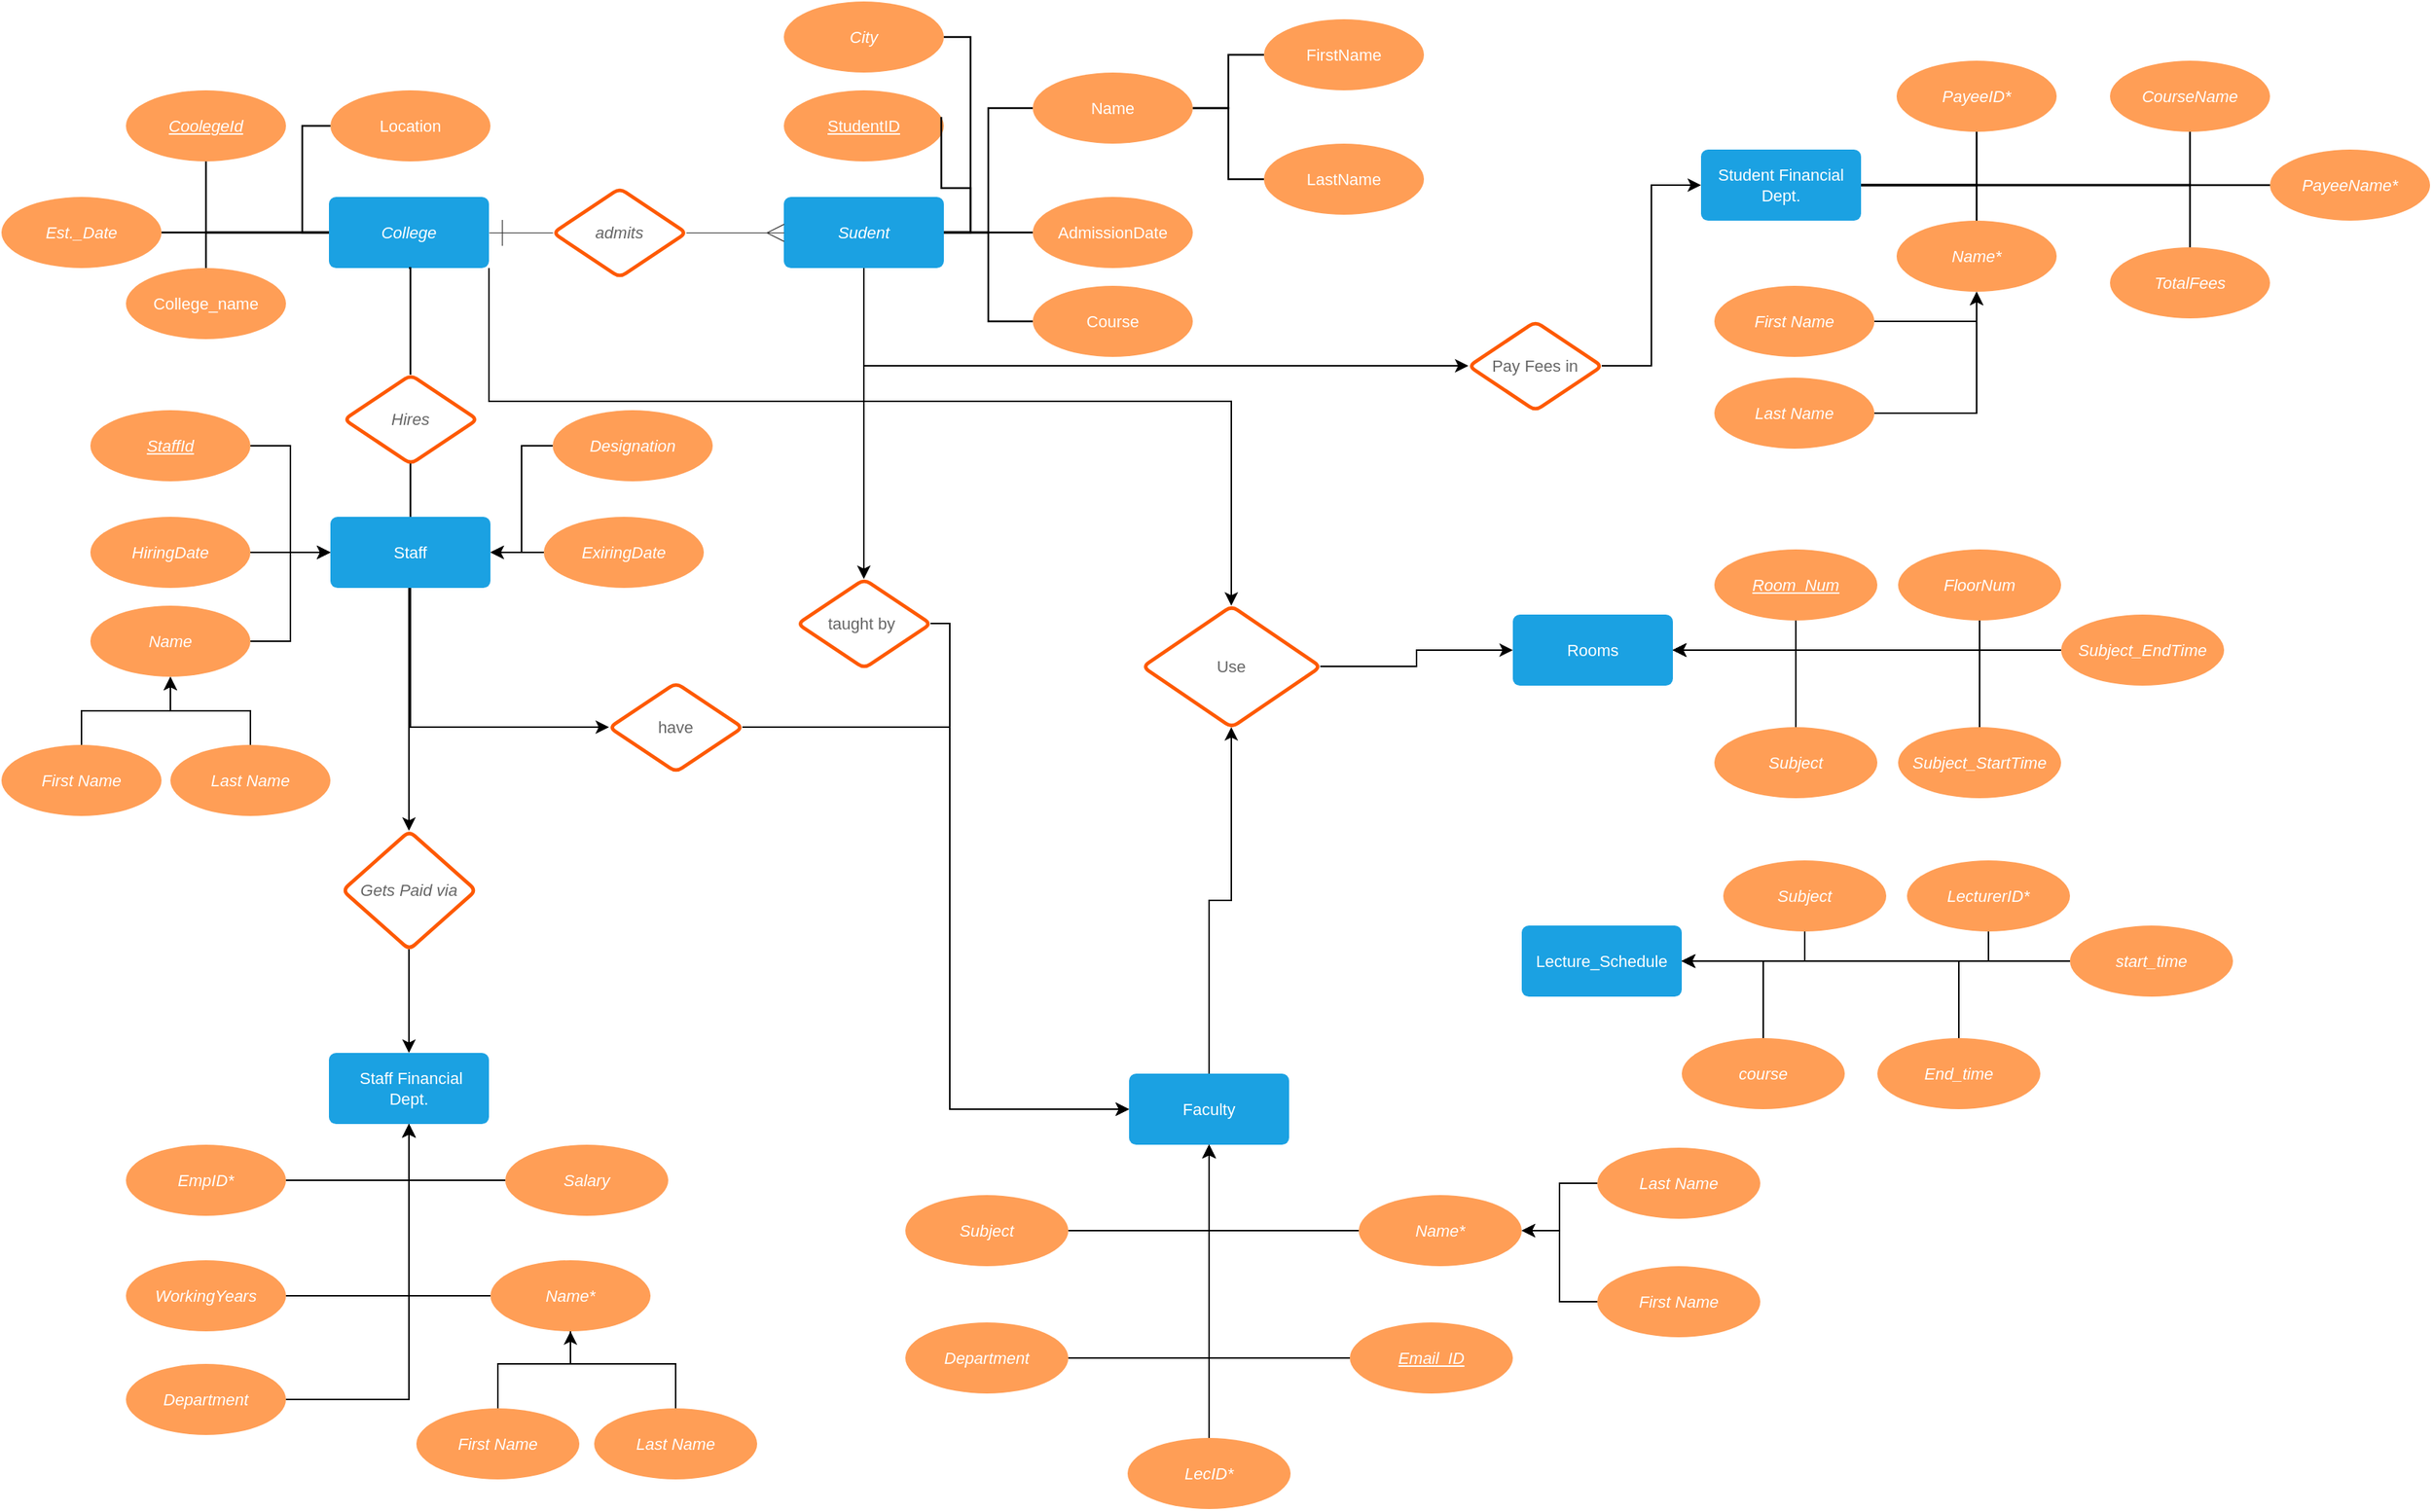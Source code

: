 <mxfile version="12.7.9" type="github">
  <diagram id="pjV_Bn-TTfKLL7ikVDOk" name="Page-1">
    <mxGraphModel dx="1487" dy="648" grid="1" gridSize="10" guides="1" tooltips="1" connect="1" arrows="1" fold="1" page="1" pageScale="1" pageWidth="850" pageHeight="1100" math="0" shadow="0">
      <root>
        <mxCell id="0" />
        <mxCell id="1" parent="0" />
        <mxCell id="XfKxhjMmmsuSdTdvYUGt-25" value="CoolegeId" style="html=1;whiteSpace=wrap;ellipse;fontSize=11;fontColor=#ffffff;fontStyle=6;spacing=5;strokeOpacity=0;fillOpacity=100;rounded=1;absoluteArcSize=1;arcSize=9.6;fillColor=#ff9e56;strokeWidth=1.2;" parent="1" vertex="1">
          <mxGeometry x="84" y="60" width="108" height="48" as="geometry" />
        </mxCell>
        <mxCell id="XfKxhjMmmsuSdTdvYUGt-26" value="Est._Date" style="html=1;whiteSpace=wrap;ellipse;fontSize=11;fontColor=#ffffff;fontStyle=2;spacing=5;strokeOpacity=0;fillOpacity=100;rounded=1;absoluteArcSize=1;arcSize=9.6;fillColor=#ff9e56;strokeWidth=1.2;" parent="1" vertex="1">
          <mxGeometry y="132" width="108" height="48" as="geometry" />
        </mxCell>
        <mxCell id="X7TEmBT8_0_ICSar0OiC-22" style="edgeStyle=orthogonalEdgeStyle;rounded=0;orthogonalLoop=1;jettySize=auto;html=1;exitX=1;exitY=1;exitDx=0;exitDy=0;" edge="1" parent="1" source="XfKxhjMmmsuSdTdvYUGt-27" target="C2otGo-5uAhBFfljH4TV-3">
          <mxGeometry relative="1" as="geometry">
            <Array as="points">
              <mxPoint x="329" y="270" />
              <mxPoint x="830" y="270" />
            </Array>
          </mxGeometry>
        </mxCell>
        <mxCell id="XfKxhjMmmsuSdTdvYUGt-27" value="College" style="html=1;whiteSpace=wrap;;fontSize=11;fontStyle=2;spacing=5;strokeOpacity=0;fillOpacity=100;rounded=1;absoluteArcSize=1;arcSize=9.6;fillColor=#1ba1e2;strokeWidth=1.2;strokeColor=#006EAF;fontColor=#ffffff;" parent="1" vertex="1">
          <mxGeometry x="221" y="132" width="108" height="48" as="geometry" />
        </mxCell>
        <mxCell id="XfKxhjMmmsuSdTdvYUGt-28" value="admits" style="html=1;whiteSpace=wrap;rhombus;fontSize=11;fontColor=#666666;fontStyle=2;spacing=5;strokeColor=#fe5900;strokeOpacity=100;rounded=1;absoluteArcSize=1;arcSize=9.6;strokeWidth=2.4;" parent="1" vertex="1">
          <mxGeometry x="372" y="126" width="90" height="60" as="geometry" />
        </mxCell>
        <mxCell id="XfKxhjMmmsuSdTdvYUGt-143" style="edgeStyle=orthogonalEdgeStyle;rounded=0;orthogonalLoop=1;jettySize=auto;html=1;entryX=0.5;entryY=0;entryDx=0;entryDy=0;" parent="1" source="XfKxhjMmmsuSdTdvYUGt-29" target="XfKxhjMmmsuSdTdvYUGt-140" edge="1">
          <mxGeometry relative="1" as="geometry" />
        </mxCell>
        <mxCell id="C2otGo-5uAhBFfljH4TV-2" style="edgeStyle=orthogonalEdgeStyle;rounded=0;orthogonalLoop=1;jettySize=auto;html=1;entryX=0;entryY=0.5;entryDx=0;entryDy=0;" parent="1" source="XfKxhjMmmsuSdTdvYUGt-29" target="XfKxhjMmmsuSdTdvYUGt-30" edge="1">
          <mxGeometry relative="1" as="geometry">
            <Array as="points">
              <mxPoint x="582" y="246" />
            </Array>
          </mxGeometry>
        </mxCell>
        <mxCell id="XfKxhjMmmsuSdTdvYUGt-29" value="Sudent" style="html=1;whiteSpace=wrap;;fontSize=11;fontColor=#ffffff;fontStyle=2;spacing=5;strokeOpacity=0;fillOpacity=100;rounded=1;absoluteArcSize=1;arcSize=9.6;fillColor=#1ba1e2;strokeWidth=1.2;strokeColor=#006EAF;" parent="1" vertex="1">
          <mxGeometry x="528" y="132" width="108" height="48" as="geometry" />
        </mxCell>
        <mxCell id="C2otGo-5uAhBFfljH4TV-1" style="edgeStyle=orthogonalEdgeStyle;rounded=0;orthogonalLoop=1;jettySize=auto;html=1;entryX=0;entryY=0.5;entryDx=0;entryDy=0;" parent="1" source="XfKxhjMmmsuSdTdvYUGt-30" target="XfKxhjMmmsuSdTdvYUGt-42" edge="1">
          <mxGeometry relative="1" as="geometry" />
        </mxCell>
        <mxCell id="XfKxhjMmmsuSdTdvYUGt-30" value="Pay Fees in" style="html=1;whiteSpace=wrap;rhombus;fontSize=11;fontColor=#666666;spacing=5;strokeColor=#fe5900;strokeOpacity=100;rounded=1;absoluteArcSize=1;arcSize=9.6;strokeWidth=2.4;" parent="1" vertex="1">
          <mxGeometry x="990" y="216" width="90" height="60" as="geometry" />
        </mxCell>
        <mxCell id="XfKxhjMmmsuSdTdvYUGt-31" value="" style="html=1;jettySize=18;fontSize=11;strokeColor=#333333;strokeOpacity=100;strokeWidth=0.6;rounded=1;arcSize=0;edgeStyle=orthogonalEdgeStyle;startArrow=ERone;startSize=16;;endArrow=none;;exitX=1;exitY=0.5;exitPerimeter=1;entryX=0.013;entryY=0.5;entryPerimeter=1;" parent="1" source="XfKxhjMmmsuSdTdvYUGt-27" target="XfKxhjMmmsuSdTdvYUGt-28" edge="1">
          <mxGeometry width="100" height="100" relative="1" as="geometry" />
        </mxCell>
        <mxCell id="XfKxhjMmmsuSdTdvYUGt-32" value="" style="html=1;jettySize=18;fontSize=11;strokeColor=#333333;strokeOpacity=100;strokeWidth=0.6;rounded=1;arcSize=0;edgeStyle=orthogonalEdgeStyle;startArrow=none;;endArrow=ERmany;endSize=10;;exitX=0.987;exitY=0.5;exitPerimeter=1;entryX=0;entryY=0.5;entryPerimeter=1;" parent="1" source="XfKxhjMmmsuSdTdvYUGt-28" target="XfKxhjMmmsuSdTdvYUGt-29" edge="1">
          <mxGeometry width="100" height="100" relative="1" as="geometry" />
        </mxCell>
        <mxCell id="XfKxhjMmmsuSdTdvYUGt-42" value="Student Financial Dept." style="html=1;whiteSpace=wrap;;fontSize=11;fontColor=#ffffff;spacing=5;strokeOpacity=0;fillOpacity=100;rounded=1;absoluteArcSize=1;arcSize=9.6;fillColor=#1ba1e2;strokeWidth=1.2;strokeColor=#006EAF;" parent="1" vertex="1">
          <mxGeometry x="1147" y="100" width="108" height="48" as="geometry" />
        </mxCell>
        <mxCell id="XfKxhjMmmsuSdTdvYUGt-43" value="PayeeID*" style="html=1;whiteSpace=wrap;ellipse;fontSize=11;fontColor=#ffffff;fontStyle=2;spacing=5;strokeOpacity=0;fillOpacity=100;rounded=1;absoluteArcSize=1;arcSize=9.6;fillColor=#ff9e56;strokeWidth=1.2;" parent="1" vertex="1">
          <mxGeometry x="1279" y="40" width="108" height="48" as="geometry" />
        </mxCell>
        <mxCell id="XfKxhjMmmsuSdTdvYUGt-45" value="City" style="html=1;whiteSpace=wrap;ellipse;fontSize=11;fontColor=#ffffff;fontStyle=2;spacing=5;strokeOpacity=0;fillOpacity=100;rounded=1;absoluteArcSize=1;arcSize=9.6;fillColor=#ff9e56;strokeWidth=1.2;" parent="1" vertex="1">
          <mxGeometry x="528" width="108" height="48" as="geometry" />
        </mxCell>
        <mxCell id="XfKxhjMmmsuSdTdvYUGt-46" value="PayeeName*" style="html=1;whiteSpace=wrap;ellipse;fontSize=11;fontColor=#ffffff;fontStyle=2;spacing=5;strokeOpacity=0;fillOpacity=100;rounded=1;absoluteArcSize=1;arcSize=9.6;fillColor=#ff9e56;strokeWidth=1.2;" parent="1" vertex="1">
          <mxGeometry x="1531" y="100" width="108" height="48" as="geometry" />
        </mxCell>
        <mxCell id="XfKxhjMmmsuSdTdvYUGt-47" value="Name*" style="html=1;whiteSpace=wrap;ellipse;fontSize=11;fontColor=#ffffff;fontStyle=2;spacing=5;strokeOpacity=0;fillOpacity=100;rounded=1;absoluteArcSize=1;arcSize=9.6;fillColor=#ff9e56;strokeWidth=1.2;" parent="1" vertex="1">
          <mxGeometry x="1279" y="148" width="108" height="48" as="geometry" />
        </mxCell>
        <mxCell id="XfKxhjMmmsuSdTdvYUGt-48" value="CourseName" style="html=1;whiteSpace=wrap;ellipse;fontSize=11;fontColor=#ffffff;fontStyle=2;spacing=5;strokeOpacity=0;fillOpacity=100;rounded=1;absoluteArcSize=1;arcSize=9.6;fillColor=#ff9e56;strokeWidth=1.2;" parent="1" vertex="1">
          <mxGeometry x="1423" y="40" width="108" height="48" as="geometry" />
        </mxCell>
        <mxCell id="XfKxhjMmmsuSdTdvYUGt-49" value="Name" style="html=1;whiteSpace=wrap;ellipse;fontSize=11;fontColor=#ffffff;spacing=5;strokeOpacity=0;fillOpacity=100;rounded=1;absoluteArcSize=1;arcSize=9.6;fillColor=#ff9e56;strokeWidth=1.2;" parent="1" vertex="1">
          <mxGeometry x="696" y="48" width="108" height="48" as="geometry" />
        </mxCell>
        <mxCell id="XfKxhjMmmsuSdTdvYUGt-50" value="LastName" style="html=1;whiteSpace=wrap;ellipse;fontSize=11;fontColor=#ffffff;spacing=5;strokeOpacity=0;fillOpacity=100;rounded=1;absoluteArcSize=1;arcSize=9.6;fillColor=#ff9e56;strokeWidth=1.2;" parent="1" vertex="1">
          <mxGeometry x="852" y="96" width="108" height="48" as="geometry" />
        </mxCell>
        <mxCell id="XfKxhjMmmsuSdTdvYUGt-51" value="FirstName" style="html=1;whiteSpace=wrap;ellipse;fontSize=11;fontColor=#ffffff;spacing=5;strokeOpacity=0;fillOpacity=100;rounded=1;absoluteArcSize=1;arcSize=9.6;fillColor=#ff9e56;strokeWidth=1.2;" parent="1" vertex="1">
          <mxGeometry x="852" y="12" width="108" height="48" as="geometry" />
        </mxCell>
        <mxCell id="XfKxhjMmmsuSdTdvYUGt-52" value="Course" style="html=1;whiteSpace=wrap;ellipse;fontSize=11;fontColor=#ffffff;spacing=5;strokeOpacity=0;fillOpacity=100;rounded=1;absoluteArcSize=1;arcSize=9.6;fillColor=#ff9e56;strokeWidth=1.2;" parent="1" vertex="1">
          <mxGeometry x="696" y="192" width="108" height="48" as="geometry" />
        </mxCell>
        <mxCell id="XfKxhjMmmsuSdTdvYUGt-53" value="AdmissionDate" style="html=1;whiteSpace=wrap;ellipse;fontSize=11;fontColor=#ffffff;spacing=5;strokeOpacity=0;fillOpacity=100;rounded=1;absoluteArcSize=1;arcSize=9.6;fillColor=#ff9e56;strokeWidth=1.2;" parent="1" vertex="1">
          <mxGeometry x="696" y="132" width="108" height="48" as="geometry" />
        </mxCell>
        <mxCell id="XfKxhjMmmsuSdTdvYUGt-54" value="StudentID" style="html=1;whiteSpace=wrap;ellipse;fontSize=11;fontColor=#ffffff;fontStyle=4;spacing=5;strokeOpacity=0;fillOpacity=100;rounded=1;absoluteArcSize=1;arcSize=9.6;fillColor=#ff9e56;strokeWidth=1.2;" parent="1" vertex="1">
          <mxGeometry x="528" y="60" width="108" height="48" as="geometry" />
        </mxCell>
        <mxCell id="XfKxhjMmmsuSdTdvYUGt-55" value="College_name" style="html=1;whiteSpace=wrap;ellipse;fontSize=11;fontColor=#ffffff;spacing=5;strokeOpacity=0;fillOpacity=100;rounded=1;absoluteArcSize=1;arcSize=9.6;fillColor=#ff9e56;strokeWidth=1.2;" parent="1" vertex="1">
          <mxGeometry x="84" y="180" width="108" height="48" as="geometry" />
        </mxCell>
        <mxCell id="XfKxhjMmmsuSdTdvYUGt-56" value="Location" style="html=1;whiteSpace=wrap;ellipse;fontSize=11;fontColor=#ffffff;spacing=5;strokeOpacity=0;fillOpacity=100;rounded=1;absoluteArcSize=1;arcSize=9.6;fillColor=#ff9e56;strokeWidth=1.2;" parent="1" vertex="1">
          <mxGeometry x="222" y="60" width="108" height="48" as="geometry" />
        </mxCell>
        <mxCell id="XfKxhjMmmsuSdTdvYUGt-57" value="" style="html=1;jettySize=18;fontSize=11;strokeWidth=1.2;rounded=1;arcSize=0;edgeStyle=orthogonalEdgeStyle;startArrow=none;;endArrow=none;;exitX=0;exitY=0.5;exitPerimeter=1;entryX=0;entryY=0.5;entryPerimeter=1;" parent="1" source="XfKxhjMmmsuSdTdvYUGt-56" target="XfKxhjMmmsuSdTdvYUGt-27" edge="1">
          <mxGeometry width="100" height="100" relative="1" as="geometry" />
        </mxCell>
        <mxCell id="XfKxhjMmmsuSdTdvYUGt-58" value="" style="html=1;jettySize=18;fontSize=11;strokeWidth=1.2;rounded=1;arcSize=0;edgeStyle=orthogonalEdgeStyle;startArrow=none;;endArrow=none;;exitX=0.5;exitY=1;exitPerimeter=1;entryX=0;entryY=0.5;entryPerimeter=1;" parent="1" source="XfKxhjMmmsuSdTdvYUGt-25" target="XfKxhjMmmsuSdTdvYUGt-27" edge="1">
          <mxGeometry width="100" height="100" relative="1" as="geometry" />
        </mxCell>
        <mxCell id="XfKxhjMmmsuSdTdvYUGt-59" value="" style="html=1;jettySize=18;fontSize=11;strokeWidth=1.2;rounded=1;arcSize=0;edgeStyle=orthogonalEdgeStyle;startArrow=none;;endArrow=none;;exitX=0;exitY=0.5;exitPerimeter=1;entryX=1;entryY=0.5;entryPerimeter=1;" parent="1" source="XfKxhjMmmsuSdTdvYUGt-51" target="XfKxhjMmmsuSdTdvYUGt-49" edge="1">
          <mxGeometry width="100" height="100" relative="1" as="geometry" />
        </mxCell>
        <mxCell id="XfKxhjMmmsuSdTdvYUGt-60" value="" style="html=1;jettySize=18;fontSize=11;strokeWidth=1.2;rounded=1;arcSize=0;edgeStyle=orthogonalEdgeStyle;startArrow=none;;endArrow=none;;exitX=0;exitY=0.5;exitPerimeter=1;entryX=1;entryY=0.5;entryPerimeter=1;" parent="1" source="XfKxhjMmmsuSdTdvYUGt-50" target="XfKxhjMmmsuSdTdvYUGt-49" edge="1">
          <mxGeometry width="100" height="100" relative="1" as="geometry" />
        </mxCell>
        <mxCell id="XfKxhjMmmsuSdTdvYUGt-61" value="" style="html=1;jettySize=18;fontSize=11;strokeWidth=1.2;rounded=1;arcSize=0;edgeStyle=orthogonalEdgeStyle;startArrow=none;;endArrow=none;;exitX=0.984;exitY=0.375;exitPerimeter=1;entryX=1;entryY=0.5;entryPerimeter=1;" parent="1" source="XfKxhjMmmsuSdTdvYUGt-54" target="XfKxhjMmmsuSdTdvYUGt-29" edge="1">
          <mxGeometry width="100" height="100" relative="1" as="geometry" />
        </mxCell>
        <mxCell id="XfKxhjMmmsuSdTdvYUGt-62" value="" style="html=1;jettySize=18;fontSize=11;strokeWidth=1.2;rounded=1;arcSize=0;edgeStyle=orthogonalEdgeStyle;startArrow=none;;endArrow=none;;exitX=0;exitY=0.5;exitPerimeter=1;entryX=1;entryY=0.5;entryPerimeter=1;" parent="1" source="XfKxhjMmmsuSdTdvYUGt-49" target="XfKxhjMmmsuSdTdvYUGt-29" edge="1">
          <mxGeometry width="100" height="100" relative="1" as="geometry" />
        </mxCell>
        <mxCell id="XfKxhjMmmsuSdTdvYUGt-63" value="" style="html=1;jettySize=18;fontSize=11;strokeWidth=1.2;rounded=1;arcSize=0;edgeStyle=orthogonalEdgeStyle;startArrow=none;;endArrow=none;;exitX=0;exitY=0.5;exitPerimeter=1;entryX=1;entryY=0.5;entryPerimeter=1;" parent="1" source="XfKxhjMmmsuSdTdvYUGt-53" target="XfKxhjMmmsuSdTdvYUGt-29" edge="1">
          <mxGeometry width="100" height="100" relative="1" as="geometry" />
        </mxCell>
        <mxCell id="XfKxhjMmmsuSdTdvYUGt-64" value="" style="html=1;jettySize=18;fontSize=11;strokeWidth=1.2;rounded=1;arcSize=0;edgeStyle=orthogonalEdgeStyle;startArrow=none;;endArrow=none;;exitX=0;exitY=0.5;exitPerimeter=1;entryX=1;entryY=0.5;entryPerimeter=1;" parent="1" source="XfKxhjMmmsuSdTdvYUGt-52" target="XfKxhjMmmsuSdTdvYUGt-29" edge="1">
          <mxGeometry width="100" height="100" relative="1" as="geometry" />
        </mxCell>
        <mxCell id="XfKxhjMmmsuSdTdvYUGt-66" value="" style="html=1;jettySize=18;fontSize=11;strokeWidth=1.2;rounded=1;arcSize=0;edgeStyle=orthogonalEdgeStyle;startArrow=none;;endArrow=none;;exitX=1;exitY=0.5;exitPerimeter=1;entryX=1;entryY=0.497;entryPerimeter=1;" parent="1" source="XfKxhjMmmsuSdTdvYUGt-45" target="XfKxhjMmmsuSdTdvYUGt-29" edge="1">
          <mxGeometry width="100" height="100" relative="1" as="geometry" />
        </mxCell>
        <mxCell id="XfKxhjMmmsuSdTdvYUGt-68" value="" style="html=1;jettySize=18;fontSize=11;strokeWidth=1.2;rounded=1;arcSize=0;edgeStyle=orthogonalEdgeStyle;startArrow=none;;endArrow=none;;exitX=0;exitY=0.5;exitPerimeter=1;entryX=1;entryY=0.5;entryPerimeter=1;" parent="1" source="XfKxhjMmmsuSdTdvYUGt-46" target="XfKxhjMmmsuSdTdvYUGt-42" edge="1">
          <mxGeometry width="100" height="100" relative="1" as="geometry" />
        </mxCell>
        <mxCell id="XfKxhjMmmsuSdTdvYUGt-69" value="" style="html=1;jettySize=18;fontSize=11;strokeWidth=1.2;rounded=1;arcSize=0;edgeStyle=orthogonalEdgeStyle;startArrow=none;;endArrow=none;;exitX=0.5;exitY=1;exitPerimeter=1;entryX=1;entryY=0.5;entryPerimeter=1;" parent="1" source="XfKxhjMmmsuSdTdvYUGt-48" target="XfKxhjMmmsuSdTdvYUGt-42" edge="1">
          <mxGeometry width="100" height="100" relative="1" as="geometry" />
        </mxCell>
        <mxCell id="XfKxhjMmmsuSdTdvYUGt-70" value="" style="html=1;jettySize=18;fontSize=11;strokeWidth=1.2;rounded=1;arcSize=0;edgeStyle=orthogonalEdgeStyle;startArrow=none;;endArrow=none;;exitX=0.5;exitY=0;entryX=1;entryY=0.5;entryPerimeter=1;exitDx=0;exitDy=0;" parent="1" source="XfKxhjMmmsuSdTdvYUGt-165" target="XfKxhjMmmsuSdTdvYUGt-42" edge="1">
          <mxGeometry width="100" height="100" relative="1" as="geometry">
            <mxPoint x="1477" y="148" as="sourcePoint" />
          </mxGeometry>
        </mxCell>
        <mxCell id="XfKxhjMmmsuSdTdvYUGt-71" value="" style="html=1;jettySize=18;fontSize=11;strokeWidth=1.2;rounded=1;arcSize=0;edgeStyle=orthogonalEdgeStyle;startArrow=none;;endArrow=none;;exitX=0.5;exitY=1;exitPerimeter=1;entryX=1;entryY=0.5;entryPerimeter=1;" parent="1" source="XfKxhjMmmsuSdTdvYUGt-43" target="XfKxhjMmmsuSdTdvYUGt-42" edge="1">
          <mxGeometry width="100" height="100" relative="1" as="geometry" />
        </mxCell>
        <mxCell id="XfKxhjMmmsuSdTdvYUGt-72" value="" style="html=1;jettySize=18;fontSize=11;strokeWidth=1.2;rounded=1;arcSize=0;edgeStyle=orthogonalEdgeStyle;startArrow=none;;endArrow=none;;exitX=0.5;exitY=0;exitPerimeter=1;entryX=1;entryY=0.5;entryPerimeter=1;" parent="1" source="XfKxhjMmmsuSdTdvYUGt-47" target="XfKxhjMmmsuSdTdvYUGt-42" edge="1">
          <mxGeometry width="100" height="100" relative="1" as="geometry" />
        </mxCell>
        <mxCell id="XfKxhjMmmsuSdTdvYUGt-73" value="" style="html=1;jettySize=18;fontSize=11;strokeWidth=1.2;rounded=1;arcSize=0;edgeStyle=orthogonalEdgeStyle;startArrow=none;;endArrow=none;;exitX=1;exitY=0.5;exitPerimeter=1;" parent="1" source="XfKxhjMmmsuSdTdvYUGt-26" edge="1">
          <mxGeometry width="100" height="100" relative="1" as="geometry">
            <mxPoint x="221" y="156" as="targetPoint" />
          </mxGeometry>
        </mxCell>
        <mxCell id="XfKxhjMmmsuSdTdvYUGt-74" value="" style="html=1;jettySize=18;fontSize=11;strokeWidth=1.2;rounded=1;arcSize=0;edgeStyle=orthogonalEdgeStyle;startArrow=none;;endArrow=none;;exitX=0.5;exitY=0;exitPerimeter=1;entryX=0;entryY=0.5;entryPerimeter=1;" parent="1" source="XfKxhjMmmsuSdTdvYUGt-55" target="XfKxhjMmmsuSdTdvYUGt-27" edge="1">
          <mxGeometry width="100" height="100" relative="1" as="geometry" />
        </mxCell>
        <mxCell id="XfKxhjMmmsuSdTdvYUGt-75" value="" style="html=1;jettySize=18;fontSize=11;strokeWidth=1.2;rounded=1;arcSize=0;edgeStyle=orthogonalEdgeStyle;startArrow=none;;endArrow=none;;exitX=0.5;exitY=1;exitPerimeter=1;entryX=0.5;entryY=0.007;entryPerimeter=1;" parent="1" source="XfKxhjMmmsuSdTdvYUGt-27" target="XfKxhjMmmsuSdTdvYUGt-76" edge="1">
          <mxGeometry width="100" height="100" relative="1" as="geometry">
            <Array as="points">
              <mxPoint x="276" y="180" />
            </Array>
          </mxGeometry>
        </mxCell>
        <mxCell id="XfKxhjMmmsuSdTdvYUGt-76" value="Hires" style="html=1;whiteSpace=wrap;rhombus;fontSize=11;fontColor=#666666;fontStyle=2;spacing=5;strokeColor=#fe5900;strokeOpacity=100;rounded=1;absoluteArcSize=1;arcSize=9.6;strokeWidth=2.4;" parent="1" vertex="1">
          <mxGeometry x="231" y="252" width="90" height="60" as="geometry" />
        </mxCell>
        <mxCell id="XfKxhjMmmsuSdTdvYUGt-77" value="" style="html=1;jettySize=18;fontSize=11;strokeWidth=1.2;rounded=1;arcSize=0;edgeStyle=orthogonalEdgeStyle;startArrow=none;;endArrow=none;;exitX=0.5;exitY=0.993;exitPerimeter=1;entryX=0.5;entryY=0;entryPerimeter=1;" parent="1" source="XfKxhjMmmsuSdTdvYUGt-76" target="XfKxhjMmmsuSdTdvYUGt-78" edge="1">
          <mxGeometry width="100" height="100" relative="1" as="geometry" />
        </mxCell>
        <mxCell id="XfKxhjMmmsuSdTdvYUGt-95" style="edgeStyle=orthogonalEdgeStyle;rounded=0;orthogonalLoop=1;jettySize=auto;html=1;entryX=0.5;entryY=0;entryDx=0;entryDy=0;" parent="1" source="XfKxhjMmmsuSdTdvYUGt-78" target="XfKxhjMmmsuSdTdvYUGt-94" edge="1">
          <mxGeometry relative="1" as="geometry">
            <Array as="points">
              <mxPoint x="275" y="420" />
              <mxPoint x="275" y="420" />
            </Array>
          </mxGeometry>
        </mxCell>
        <mxCell id="XfKxhjMmmsuSdTdvYUGt-144" style="edgeStyle=orthogonalEdgeStyle;rounded=0;orthogonalLoop=1;jettySize=auto;html=1;entryX=0;entryY=0.5;entryDx=0;entryDy=0;" parent="1" source="XfKxhjMmmsuSdTdvYUGt-78" target="XfKxhjMmmsuSdTdvYUGt-141" edge="1">
          <mxGeometry relative="1" as="geometry">
            <Array as="points">
              <mxPoint x="276" y="490" />
            </Array>
          </mxGeometry>
        </mxCell>
        <mxCell id="XfKxhjMmmsuSdTdvYUGt-78" value="Staff" style="html=1;whiteSpace=wrap;;fontSize=11;fontColor=#ffffff;spacing=5;strokeOpacity=0;fillOpacity=100;rounded=1;absoluteArcSize=1;arcSize=9.6;fillColor=#1ba1e2;strokeWidth=1.2;strokeColor=#006EAF;" parent="1" vertex="1">
          <mxGeometry x="222" y="348" width="108" height="48" as="geometry" />
        </mxCell>
        <mxCell id="XfKxhjMmmsuSdTdvYUGt-92" style="edgeStyle=orthogonalEdgeStyle;rounded=0;orthogonalLoop=1;jettySize=auto;html=1;" parent="1" source="XfKxhjMmmsuSdTdvYUGt-79" target="XfKxhjMmmsuSdTdvYUGt-78" edge="1">
          <mxGeometry relative="1" as="geometry" />
        </mxCell>
        <mxCell id="XfKxhjMmmsuSdTdvYUGt-79" value="HiringDate" style="html=1;whiteSpace=wrap;ellipse;fontSize=11;fontColor=#ffffff;fontStyle=2;spacing=5;strokeOpacity=0;fillOpacity=100;rounded=1;absoluteArcSize=1;arcSize=9.6;fillColor=#ff9e56;strokeWidth=1.2;" parent="1" vertex="1">
          <mxGeometry x="60" y="348" width="108" height="48" as="geometry" />
        </mxCell>
        <mxCell id="XfKxhjMmmsuSdTdvYUGt-124" style="edgeStyle=orthogonalEdgeStyle;rounded=0;orthogonalLoop=1;jettySize=auto;html=1;entryX=0.5;entryY=1;entryDx=0;entryDy=0;" parent="1" source="XfKxhjMmmsuSdTdvYUGt-81" target="XfKxhjMmmsuSdTdvYUGt-83" edge="1">
          <mxGeometry relative="1" as="geometry" />
        </mxCell>
        <mxCell id="XfKxhjMmmsuSdTdvYUGt-81" value="First Name" style="html=1;whiteSpace=wrap;ellipse;fontSize=11;fontColor=#ffffff;fontStyle=2;spacing=5;strokeOpacity=0;fillOpacity=100;rounded=1;absoluteArcSize=1;arcSize=9.6;fillColor=#ff9e56;strokeWidth=1.2;" parent="1" vertex="1">
          <mxGeometry y="502" width="108" height="48" as="geometry" />
        </mxCell>
        <mxCell id="XfKxhjMmmsuSdTdvYUGt-89" style="edgeStyle=orthogonalEdgeStyle;rounded=0;orthogonalLoop=1;jettySize=auto;html=1;exitX=1;exitY=0.5;exitDx=0;exitDy=0;entryX=0;entryY=0.5;entryDx=0;entryDy=0;" parent="1" source="XfKxhjMmmsuSdTdvYUGt-82" target="XfKxhjMmmsuSdTdvYUGt-78" edge="1">
          <mxGeometry relative="1" as="geometry" />
        </mxCell>
        <mxCell id="XfKxhjMmmsuSdTdvYUGt-82" value="StaffId" style="html=1;whiteSpace=wrap;ellipse;fontSize=11;fontColor=#ffffff;fontStyle=6;spacing=5;strokeOpacity=0;fillOpacity=100;rounded=1;absoluteArcSize=1;arcSize=9.6;fillColor=#ff9e56;strokeWidth=1.2;" parent="1" vertex="1">
          <mxGeometry x="60" y="276" width="108" height="48" as="geometry" />
        </mxCell>
        <mxCell id="XfKxhjMmmsuSdTdvYUGt-91" style="edgeStyle=orthogonalEdgeStyle;rounded=0;orthogonalLoop=1;jettySize=auto;html=1;entryX=0;entryY=0.5;entryDx=0;entryDy=0;" parent="1" source="XfKxhjMmmsuSdTdvYUGt-83" target="XfKxhjMmmsuSdTdvYUGt-78" edge="1">
          <mxGeometry relative="1" as="geometry" />
        </mxCell>
        <mxCell id="XfKxhjMmmsuSdTdvYUGt-83" value="Name" style="html=1;whiteSpace=wrap;ellipse;fontSize=11;fontColor=#ffffff;fontStyle=2;spacing=5;strokeOpacity=0;fillOpacity=100;rounded=1;absoluteArcSize=1;arcSize=9.6;fillColor=#ff9e56;strokeWidth=1.2;" parent="1" vertex="1">
          <mxGeometry x="60" y="408" width="108" height="48" as="geometry" />
        </mxCell>
        <mxCell id="XfKxhjMmmsuSdTdvYUGt-116" style="edgeStyle=orthogonalEdgeStyle;rounded=0;orthogonalLoop=1;jettySize=auto;html=1;entryX=0.5;entryY=0;entryDx=0;entryDy=0;" parent="1" source="XfKxhjMmmsuSdTdvYUGt-94" target="XfKxhjMmmsuSdTdvYUGt-96" edge="1">
          <mxGeometry relative="1" as="geometry" />
        </mxCell>
        <mxCell id="XfKxhjMmmsuSdTdvYUGt-94" value="Gets Paid via" style="html=1;whiteSpace=wrap;rhombus;fontSize=11;fontColor=#666666;fontStyle=2;spacing=5;strokeColor=#fe5900;strokeOpacity=100;rounded=1;absoluteArcSize=1;arcSize=9.6;strokeWidth=2.4;" parent="1" vertex="1">
          <mxGeometry x="230" y="560" width="90" height="80" as="geometry" />
        </mxCell>
        <mxCell id="XfKxhjMmmsuSdTdvYUGt-96" value="&amp;nbsp;Staff Financial Dept." style="html=1;whiteSpace=wrap;;fontSize=11;fontColor=#ffffff;spacing=5;strokeOpacity=0;fillOpacity=100;rounded=1;absoluteArcSize=1;arcSize=9.6;fillColor=#1ba1e2;strokeWidth=1.2;strokeColor=#006EAF;" parent="1" vertex="1">
          <mxGeometry x="221" y="710" width="108" height="48" as="geometry" />
        </mxCell>
        <mxCell id="XfKxhjMmmsuSdTdvYUGt-138" style="edgeStyle=orthogonalEdgeStyle;rounded=0;orthogonalLoop=1;jettySize=auto;html=1;entryX=0.5;entryY=1;entryDx=0;entryDy=0;" parent="1" source="XfKxhjMmmsuSdTdvYUGt-97" target="XfKxhjMmmsuSdTdvYUGt-96" edge="1">
          <mxGeometry relative="1" as="geometry" />
        </mxCell>
        <mxCell id="XfKxhjMmmsuSdTdvYUGt-97" value="EmpID*" style="html=1;whiteSpace=wrap;ellipse;fontSize=11;fontColor=#ffffff;fontStyle=2;spacing=5;strokeOpacity=0;fillOpacity=100;rounded=1;absoluteArcSize=1;arcSize=9.6;fillColor=#ff9e56;strokeWidth=1.2;" parent="1" vertex="1">
          <mxGeometry x="84" y="772" width="108" height="48" as="geometry" />
        </mxCell>
        <mxCell id="XfKxhjMmmsuSdTdvYUGt-129" style="edgeStyle=orthogonalEdgeStyle;rounded=0;orthogonalLoop=1;jettySize=auto;html=1;entryX=0.5;entryY=1;entryDx=0;entryDy=0;" parent="1" source="XfKxhjMmmsuSdTdvYUGt-99" target="XfKxhjMmmsuSdTdvYUGt-96" edge="1">
          <mxGeometry relative="1" as="geometry" />
        </mxCell>
        <mxCell id="XfKxhjMmmsuSdTdvYUGt-99" value="WorkingYears" style="html=1;whiteSpace=wrap;ellipse;fontSize=11;fontColor=#ffffff;fontStyle=2;spacing=5;strokeOpacity=0;fillOpacity=100;rounded=1;absoluteArcSize=1;arcSize=9.6;fillColor=#ff9e56;strokeWidth=1.2;" parent="1" vertex="1">
          <mxGeometry x="84" y="850" width="108" height="48" as="geometry" />
        </mxCell>
        <mxCell id="XfKxhjMmmsuSdTdvYUGt-132" style="edgeStyle=orthogonalEdgeStyle;rounded=0;orthogonalLoop=1;jettySize=auto;html=1;entryX=1;entryY=0.5;entryDx=0;entryDy=0;" parent="1" source="XfKxhjMmmsuSdTdvYUGt-100" target="XfKxhjMmmsuSdTdvYUGt-108" edge="1">
          <mxGeometry relative="1" as="geometry">
            <Array as="points">
              <mxPoint x="455" y="920" />
              <mxPoint x="384" y="920" />
              <mxPoint x="384" y="874" />
            </Array>
          </mxGeometry>
        </mxCell>
        <mxCell id="XfKxhjMmmsuSdTdvYUGt-100" value="Last Name" style="html=1;whiteSpace=wrap;ellipse;fontSize=11;fontColor=#ffffff;fontStyle=2;spacing=5;strokeOpacity=0;fillOpacity=100;rounded=1;absoluteArcSize=1;arcSize=9.6;fillColor=#ff9e56;strokeWidth=1.2;" parent="1" vertex="1">
          <mxGeometry x="400" y="950" width="110" height="48" as="geometry" />
        </mxCell>
        <mxCell id="XfKxhjMmmsuSdTdvYUGt-130" style="edgeStyle=orthogonalEdgeStyle;rounded=0;orthogonalLoop=1;jettySize=auto;html=1;entryX=0.5;entryY=1;entryDx=0;entryDy=0;" parent="1" source="XfKxhjMmmsuSdTdvYUGt-101" target="XfKxhjMmmsuSdTdvYUGt-96" edge="1">
          <mxGeometry relative="1" as="geometry" />
        </mxCell>
        <mxCell id="XfKxhjMmmsuSdTdvYUGt-101" value="Department" style="html=1;whiteSpace=wrap;ellipse;fontSize=11;fontColor=#ffffff;fontStyle=2;spacing=5;strokeOpacity=0;fillOpacity=100;rounded=1;absoluteArcSize=1;arcSize=9.6;fillColor=#ff9e56;strokeWidth=1.2;" parent="1" vertex="1">
          <mxGeometry x="84" y="920" width="108" height="48" as="geometry" />
        </mxCell>
        <mxCell id="XfKxhjMmmsuSdTdvYUGt-135" style="edgeStyle=orthogonalEdgeStyle;rounded=0;orthogonalLoop=1;jettySize=auto;html=1;exitX=0;exitY=0.5;exitDx=0;exitDy=0;entryX=0.5;entryY=1;entryDx=0;entryDy=0;" parent="1" source="XfKxhjMmmsuSdTdvYUGt-108" target="XfKxhjMmmsuSdTdvYUGt-96" edge="1">
          <mxGeometry relative="1" as="geometry" />
        </mxCell>
        <mxCell id="XfKxhjMmmsuSdTdvYUGt-108" value="Name*" style="html=1;whiteSpace=wrap;ellipse;fontSize=11;fontColor=#ffffff;fontStyle=2;spacing=5;strokeOpacity=0;fillOpacity=100;rounded=1;absoluteArcSize=1;arcSize=9.6;fillColor=#ff9e56;strokeWidth=1.2;" parent="1" vertex="1">
          <mxGeometry x="330" y="850" width="108" height="48" as="geometry" />
        </mxCell>
        <mxCell id="XfKxhjMmmsuSdTdvYUGt-111" style="edgeStyle=orthogonalEdgeStyle;rounded=0;orthogonalLoop=1;jettySize=auto;html=1;entryX=0.5;entryY=1;entryDx=0;entryDy=0;" parent="1" source="XfKxhjMmmsuSdTdvYUGt-109" target="XfKxhjMmmsuSdTdvYUGt-47" edge="1">
          <mxGeometry relative="1" as="geometry" />
        </mxCell>
        <mxCell id="XfKxhjMmmsuSdTdvYUGt-109" value="First Name" style="html=1;whiteSpace=wrap;ellipse;fontSize=11;fontColor=#ffffff;fontStyle=2;spacing=5;strokeOpacity=0;fillOpacity=100;rounded=1;absoluteArcSize=1;arcSize=9.6;fillColor=#ff9e56;strokeWidth=1.2;" parent="1" vertex="1">
          <mxGeometry x="1156" y="192" width="108" height="48" as="geometry" />
        </mxCell>
        <mxCell id="XfKxhjMmmsuSdTdvYUGt-112" style="edgeStyle=orthogonalEdgeStyle;rounded=0;orthogonalLoop=1;jettySize=auto;html=1;entryX=0.5;entryY=1;entryDx=0;entryDy=0;" parent="1" source="XfKxhjMmmsuSdTdvYUGt-110" target="XfKxhjMmmsuSdTdvYUGt-47" edge="1">
          <mxGeometry relative="1" as="geometry" />
        </mxCell>
        <mxCell id="XfKxhjMmmsuSdTdvYUGt-110" value="Last Name" style="html=1;whiteSpace=wrap;ellipse;fontSize=11;fontColor=#ffffff;fontStyle=2;spacing=5;strokeOpacity=0;fillOpacity=100;rounded=1;absoluteArcSize=1;arcSize=9.6;fillColor=#ff9e56;strokeWidth=1.2;" parent="1" vertex="1">
          <mxGeometry x="1156" y="254" width="108" height="48" as="geometry" />
        </mxCell>
        <mxCell id="XfKxhjMmmsuSdTdvYUGt-122" style="edgeStyle=orthogonalEdgeStyle;rounded=0;orthogonalLoop=1;jettySize=auto;html=1;entryX=1;entryY=0.5;entryDx=0;entryDy=0;" parent="1" source="XfKxhjMmmsuSdTdvYUGt-121" target="XfKxhjMmmsuSdTdvYUGt-78" edge="1">
          <mxGeometry relative="1" as="geometry" />
        </mxCell>
        <mxCell id="XfKxhjMmmsuSdTdvYUGt-121" value="Designation" style="html=1;whiteSpace=wrap;ellipse;fontSize=11;fontColor=#ffffff;fontStyle=2;spacing=5;strokeOpacity=0;fillOpacity=100;rounded=1;absoluteArcSize=1;arcSize=9.6;fillColor=#ff9e56;strokeWidth=1.2;" parent="1" vertex="1">
          <mxGeometry x="372" y="276" width="108" height="48" as="geometry" />
        </mxCell>
        <mxCell id="XfKxhjMmmsuSdTdvYUGt-125" style="edgeStyle=orthogonalEdgeStyle;rounded=0;orthogonalLoop=1;jettySize=auto;html=1;" parent="1" source="XfKxhjMmmsuSdTdvYUGt-123" target="XfKxhjMmmsuSdTdvYUGt-83" edge="1">
          <mxGeometry relative="1" as="geometry" />
        </mxCell>
        <mxCell id="XfKxhjMmmsuSdTdvYUGt-123" value="Last Name" style="html=1;whiteSpace=wrap;ellipse;fontSize=11;fontColor=#ffffff;fontStyle=2;spacing=5;strokeOpacity=0;fillOpacity=100;rounded=1;absoluteArcSize=1;arcSize=9.6;fillColor=#ff9e56;strokeWidth=1.2;" parent="1" vertex="1">
          <mxGeometry x="114" y="502" width="108" height="48" as="geometry" />
        </mxCell>
        <mxCell id="XfKxhjMmmsuSdTdvYUGt-128" style="edgeStyle=orthogonalEdgeStyle;rounded=0;orthogonalLoop=1;jettySize=auto;html=1;" parent="1" source="XfKxhjMmmsuSdTdvYUGt-127" target="XfKxhjMmmsuSdTdvYUGt-78" edge="1">
          <mxGeometry relative="1" as="geometry" />
        </mxCell>
        <mxCell id="XfKxhjMmmsuSdTdvYUGt-127" value="ExiringDate" style="html=1;whiteSpace=wrap;ellipse;fontSize=11;fontColor=#ffffff;fontStyle=2;spacing=5;strokeOpacity=0;fillOpacity=100;rounded=1;absoluteArcSize=1;arcSize=9.6;fillColor=#ff9e56;strokeWidth=1.2;" parent="1" vertex="1">
          <mxGeometry x="366" y="348" width="108" height="48" as="geometry" />
        </mxCell>
        <mxCell id="XfKxhjMmmsuSdTdvYUGt-134" style="edgeStyle=orthogonalEdgeStyle;rounded=0;orthogonalLoop=1;jettySize=auto;html=1;entryX=0.5;entryY=1;entryDx=0;entryDy=0;" parent="1" source="XfKxhjMmmsuSdTdvYUGt-133" target="XfKxhjMmmsuSdTdvYUGt-108" edge="1">
          <mxGeometry relative="1" as="geometry">
            <Array as="points">
              <mxPoint x="335" y="920" />
              <mxPoint x="384" y="920" />
            </Array>
          </mxGeometry>
        </mxCell>
        <mxCell id="XfKxhjMmmsuSdTdvYUGt-133" value="First Name" style="html=1;whiteSpace=wrap;ellipse;fontSize=11;fontColor=#ffffff;fontStyle=2;spacing=5;strokeOpacity=0;fillOpacity=100;rounded=1;absoluteArcSize=1;arcSize=9.6;fillColor=#ff9e56;strokeWidth=1.2;" parent="1" vertex="1">
          <mxGeometry x="280" y="950" width="110" height="48" as="geometry" />
        </mxCell>
        <mxCell id="XfKxhjMmmsuSdTdvYUGt-137" style="edgeStyle=orthogonalEdgeStyle;rounded=0;orthogonalLoop=1;jettySize=auto;html=1;entryX=0.5;entryY=1;entryDx=0;entryDy=0;" parent="1" source="XfKxhjMmmsuSdTdvYUGt-136" target="XfKxhjMmmsuSdTdvYUGt-96" edge="1">
          <mxGeometry relative="1" as="geometry" />
        </mxCell>
        <mxCell id="XfKxhjMmmsuSdTdvYUGt-136" value="Salary" style="html=1;whiteSpace=wrap;ellipse;fontSize=11;fontColor=#ffffff;fontStyle=2;spacing=5;strokeOpacity=0;fillOpacity=100;rounded=1;absoluteArcSize=1;arcSize=9.6;fillColor=#ff9e56;strokeWidth=1.2;" parent="1" vertex="1">
          <mxGeometry x="340" y="772" width="110" height="48" as="geometry" />
        </mxCell>
        <mxCell id="XfKxhjMmmsuSdTdvYUGt-148" style="edgeStyle=orthogonalEdgeStyle;rounded=0;orthogonalLoop=1;jettySize=auto;html=1;" parent="1" source="XfKxhjMmmsuSdTdvYUGt-140" target="XfKxhjMmmsuSdTdvYUGt-145" edge="1">
          <mxGeometry relative="1" as="geometry">
            <Array as="points">
              <mxPoint x="640" y="420" />
              <mxPoint x="640" y="748" />
            </Array>
          </mxGeometry>
        </mxCell>
        <mxCell id="XfKxhjMmmsuSdTdvYUGt-140" value="taught by&amp;nbsp;" style="html=1;whiteSpace=wrap;rhombus;fontSize=11;fontColor=#666666;spacing=5;strokeColor=#fe5900;strokeOpacity=100;rounded=1;absoluteArcSize=1;arcSize=9.6;strokeWidth=2.4;" parent="1" vertex="1">
          <mxGeometry x="537" y="390" width="90" height="60" as="geometry" />
        </mxCell>
        <mxCell id="XfKxhjMmmsuSdTdvYUGt-149" style="edgeStyle=orthogonalEdgeStyle;rounded=0;orthogonalLoop=1;jettySize=auto;html=1;entryX=0;entryY=0.5;entryDx=0;entryDy=0;" parent="1" source="XfKxhjMmmsuSdTdvYUGt-141" target="XfKxhjMmmsuSdTdvYUGt-145" edge="1">
          <mxGeometry relative="1" as="geometry">
            <Array as="points">
              <mxPoint x="640" y="490" />
              <mxPoint x="640" y="748" />
            </Array>
          </mxGeometry>
        </mxCell>
        <mxCell id="XfKxhjMmmsuSdTdvYUGt-141" value="have" style="html=1;whiteSpace=wrap;rhombus;fontSize=11;fontColor=#666666;spacing=5;strokeColor=#fe5900;strokeOpacity=100;rounded=1;absoluteArcSize=1;arcSize=9.6;strokeWidth=2.4;" parent="1" vertex="1">
          <mxGeometry x="410" y="460" width="90" height="60" as="geometry" />
        </mxCell>
        <mxCell id="C2otGo-5uAhBFfljH4TV-29" style="edgeStyle=orthogonalEdgeStyle;rounded=0;orthogonalLoop=1;jettySize=auto;html=1;entryX=0.5;entryY=1;entryDx=0;entryDy=0;" parent="1" source="XfKxhjMmmsuSdTdvYUGt-145" target="C2otGo-5uAhBFfljH4TV-3" edge="1">
          <mxGeometry relative="1" as="geometry" />
        </mxCell>
        <mxCell id="XfKxhjMmmsuSdTdvYUGt-145" value="Faculty" style="html=1;whiteSpace=wrap;;fontSize=11;fontColor=#ffffff;spacing=5;strokeOpacity=0;fillOpacity=100;rounded=1;absoluteArcSize=1;arcSize=9.6;fillColor=#1ba1e2;strokeWidth=1.2;strokeColor=#006EAF;" parent="1" vertex="1">
          <mxGeometry x="761" y="724" width="108" height="48" as="geometry" />
        </mxCell>
        <mxCell id="XfKxhjMmmsuSdTdvYUGt-159" style="edgeStyle=orthogonalEdgeStyle;rounded=0;orthogonalLoop=1;jettySize=auto;html=1;entryX=0.5;entryY=1;entryDx=0;entryDy=0;" parent="1" source="XfKxhjMmmsuSdTdvYUGt-150" target="XfKxhjMmmsuSdTdvYUGt-145" edge="1">
          <mxGeometry relative="1" as="geometry" />
        </mxCell>
        <mxCell id="XfKxhjMmmsuSdTdvYUGt-150" value="Subject" style="html=1;whiteSpace=wrap;ellipse;fontSize=11;fontColor=#ffffff;fontStyle=2;spacing=5;strokeOpacity=0;fillOpacity=100;rounded=1;absoluteArcSize=1;arcSize=9.6;fillColor=#ff9e56;strokeWidth=1.2;" parent="1" vertex="1">
          <mxGeometry x="610" y="806" width="110" height="48" as="geometry" />
        </mxCell>
        <mxCell id="XfKxhjMmmsuSdTdvYUGt-160" style="edgeStyle=orthogonalEdgeStyle;rounded=0;orthogonalLoop=1;jettySize=auto;html=1;entryX=0.5;entryY=1;entryDx=0;entryDy=0;" parent="1" source="XfKxhjMmmsuSdTdvYUGt-151" target="XfKxhjMmmsuSdTdvYUGt-145" edge="1">
          <mxGeometry relative="1" as="geometry" />
        </mxCell>
        <mxCell id="XfKxhjMmmsuSdTdvYUGt-151" value="Name*" style="html=1;whiteSpace=wrap;ellipse;fontSize=11;fontColor=#ffffff;fontStyle=2;spacing=5;strokeOpacity=0;fillOpacity=100;rounded=1;absoluteArcSize=1;arcSize=9.6;fillColor=#ff9e56;strokeWidth=1.2;" parent="1" vertex="1">
          <mxGeometry x="916" y="806" width="110" height="48" as="geometry" />
        </mxCell>
        <mxCell id="XfKxhjMmmsuSdTdvYUGt-163" style="edgeStyle=orthogonalEdgeStyle;rounded=0;orthogonalLoop=1;jettySize=auto;html=1;entryX=1;entryY=0.5;entryDx=0;entryDy=0;" parent="1" source="XfKxhjMmmsuSdTdvYUGt-152" target="XfKxhjMmmsuSdTdvYUGt-151" edge="1">
          <mxGeometry relative="1" as="geometry" />
        </mxCell>
        <mxCell id="XfKxhjMmmsuSdTdvYUGt-152" value="Last Name" style="html=1;whiteSpace=wrap;ellipse;fontSize=11;fontColor=#ffffff;fontStyle=2;spacing=5;strokeOpacity=0;fillOpacity=100;rounded=1;absoluteArcSize=1;arcSize=9.6;fillColor=#ff9e56;strokeWidth=1.2;" parent="1" vertex="1">
          <mxGeometry x="1077" y="774" width="110" height="48" as="geometry" />
        </mxCell>
        <mxCell id="XfKxhjMmmsuSdTdvYUGt-158" style="edgeStyle=orthogonalEdgeStyle;rounded=0;orthogonalLoop=1;jettySize=auto;html=1;entryX=0.5;entryY=1;entryDx=0;entryDy=0;" parent="1" source="XfKxhjMmmsuSdTdvYUGt-153" target="XfKxhjMmmsuSdTdvYUGt-145" edge="1">
          <mxGeometry relative="1" as="geometry" />
        </mxCell>
        <mxCell id="XfKxhjMmmsuSdTdvYUGt-153" value="Department" style="html=1;whiteSpace=wrap;ellipse;fontSize=11;fontColor=#ffffff;fontStyle=2;spacing=5;strokeOpacity=0;fillOpacity=100;rounded=1;absoluteArcSize=1;arcSize=9.6;fillColor=#ff9e56;strokeWidth=1.2;" parent="1" vertex="1">
          <mxGeometry x="610" y="892" width="110" height="48" as="geometry" />
        </mxCell>
        <mxCell id="XfKxhjMmmsuSdTdvYUGt-164" style="edgeStyle=orthogonalEdgeStyle;rounded=0;orthogonalLoop=1;jettySize=auto;html=1;entryX=1;entryY=0.5;entryDx=0;entryDy=0;" parent="1" source="XfKxhjMmmsuSdTdvYUGt-154" target="XfKxhjMmmsuSdTdvYUGt-151" edge="1">
          <mxGeometry relative="1" as="geometry" />
        </mxCell>
        <mxCell id="XfKxhjMmmsuSdTdvYUGt-154" value="First Name" style="html=1;whiteSpace=wrap;ellipse;fontSize=11;fontColor=#ffffff;fontStyle=2;spacing=5;strokeOpacity=0;fillOpacity=100;rounded=1;absoluteArcSize=1;arcSize=9.6;fillColor=#ff9e56;strokeWidth=1.2;" parent="1" vertex="1">
          <mxGeometry x="1077" y="854" width="110" height="48" as="geometry" />
        </mxCell>
        <mxCell id="XfKxhjMmmsuSdTdvYUGt-162" style="edgeStyle=orthogonalEdgeStyle;rounded=0;orthogonalLoop=1;jettySize=auto;html=1;entryX=0.5;entryY=1;entryDx=0;entryDy=0;" parent="1" source="XfKxhjMmmsuSdTdvYUGt-155" target="XfKxhjMmmsuSdTdvYUGt-145" edge="1">
          <mxGeometry relative="1" as="geometry">
            <Array as="points">
              <mxPoint x="815" y="870" />
              <mxPoint x="815" y="870" />
            </Array>
          </mxGeometry>
        </mxCell>
        <mxCell id="XfKxhjMmmsuSdTdvYUGt-155" value="LecID*" style="html=1;whiteSpace=wrap;ellipse;fontSize=11;fontColor=#ffffff;fontStyle=2;spacing=5;strokeOpacity=0;fillOpacity=100;rounded=1;absoluteArcSize=1;arcSize=9.6;fillColor=#ff9e56;strokeWidth=1.2;" parent="1" vertex="1">
          <mxGeometry x="760" y="970" width="110" height="48" as="geometry" />
        </mxCell>
        <mxCell id="XfKxhjMmmsuSdTdvYUGt-161" style="edgeStyle=orthogonalEdgeStyle;rounded=0;orthogonalLoop=1;jettySize=auto;html=1;entryX=0.5;entryY=1;entryDx=0;entryDy=0;" parent="1" source="XfKxhjMmmsuSdTdvYUGt-156" target="XfKxhjMmmsuSdTdvYUGt-145" edge="1">
          <mxGeometry relative="1" as="geometry">
            <Array as="points">
              <mxPoint x="815" y="916" />
            </Array>
            <mxPoint x="800" y="790" as="targetPoint" />
          </mxGeometry>
        </mxCell>
        <mxCell id="XfKxhjMmmsuSdTdvYUGt-156" value="&lt;u&gt;Email_ID&lt;/u&gt;" style="html=1;whiteSpace=wrap;ellipse;fontSize=11;fontColor=#ffffff;fontStyle=2;spacing=5;strokeOpacity=0;fillOpacity=100;rounded=1;absoluteArcSize=1;arcSize=9.6;fillColor=#ff9e56;strokeWidth=1.2;" parent="1" vertex="1">
          <mxGeometry x="910" y="892" width="110" height="48" as="geometry" />
        </mxCell>
        <mxCell id="XfKxhjMmmsuSdTdvYUGt-165" value="TotalFees" style="html=1;whiteSpace=wrap;ellipse;fontSize=11;fontColor=#ffffff;fontStyle=2;spacing=5;strokeOpacity=0;fillOpacity=100;rounded=1;absoluteArcSize=1;arcSize=9.6;fillColor=#ff9e56;strokeWidth=1.2;" parent="1" vertex="1">
          <mxGeometry x="1423" y="166" width="108" height="48" as="geometry" />
        </mxCell>
        <mxCell id="X7TEmBT8_0_ICSar0OiC-23" style="edgeStyle=orthogonalEdgeStyle;rounded=0;orthogonalLoop=1;jettySize=auto;html=1;exitX=1;exitY=0.5;exitDx=0;exitDy=0;" edge="1" parent="1" source="C2otGo-5uAhBFfljH4TV-3" target="C2otGo-5uAhBFfljH4TV-5">
          <mxGeometry relative="1" as="geometry" />
        </mxCell>
        <mxCell id="C2otGo-5uAhBFfljH4TV-3" value="Use" style="html=1;whiteSpace=wrap;rhombus;fontSize=11;fontColor=#666666;spacing=5;strokeColor=#fe5900;strokeOpacity=100;rounded=1;absoluteArcSize=1;arcSize=9.6;strokeWidth=2.4;" parent="1" vertex="1">
          <mxGeometry x="770" y="408" width="120" height="82" as="geometry" />
        </mxCell>
        <mxCell id="C2otGo-5uAhBFfljH4TV-5" value="Rooms" style="html=1;whiteSpace=wrap;;fontSize=11;fontColor=#ffffff;spacing=5;strokeOpacity=0;fillOpacity=100;rounded=1;absoluteArcSize=1;arcSize=9.6;fillColor=#1ba1e2;strokeWidth=1.2;strokeColor=#006EAF;" parent="1" vertex="1">
          <mxGeometry x="1020" y="414" width="108" height="48" as="geometry" />
        </mxCell>
        <mxCell id="C2otGo-5uAhBFfljH4TV-24" style="edgeStyle=orthogonalEdgeStyle;rounded=0;orthogonalLoop=1;jettySize=auto;html=1;entryX=1;entryY=0.5;entryDx=0;entryDy=0;exitX=0.5;exitY=0;exitDx=0;exitDy=0;" parent="1" source="C2otGo-5uAhBFfljH4TV-7" target="C2otGo-5uAhBFfljH4TV-5" edge="1">
          <mxGeometry relative="1" as="geometry" />
        </mxCell>
        <mxCell id="C2otGo-5uAhBFfljH4TV-7" value="Subject" style="html=1;whiteSpace=wrap;ellipse;fontSize=11;fontColor=#ffffff;fontStyle=2;spacing=5;strokeOpacity=0;fillOpacity=100;rounded=1;absoluteArcSize=1;arcSize=9.6;fillColor=#ff9e56;strokeWidth=1.2;" parent="1" vertex="1">
          <mxGeometry x="1156" y="490" width="110" height="48" as="geometry" />
        </mxCell>
        <mxCell id="C2otGo-5uAhBFfljH4TV-31" style="edgeStyle=orthogonalEdgeStyle;rounded=0;orthogonalLoop=1;jettySize=auto;html=1;entryX=1;entryY=0.5;entryDx=0;entryDy=0;" parent="1" source="C2otGo-5uAhBFfljH4TV-9" target="C2otGo-5uAhBFfljH4TV-5" edge="1">
          <mxGeometry relative="1" as="geometry">
            <Array as="points">
              <mxPoint x="1211" y="438" />
            </Array>
          </mxGeometry>
        </mxCell>
        <mxCell id="C2otGo-5uAhBFfljH4TV-9" value="&lt;u&gt;Room_Num&lt;/u&gt;" style="html=1;whiteSpace=wrap;ellipse;fontSize=11;fontColor=#ffffff;fontStyle=2;spacing=5;strokeOpacity=0;fillOpacity=100;rounded=1;absoluteArcSize=1;arcSize=9.6;fillColor=#ff9e56;strokeWidth=1.2;" parent="1" vertex="1">
          <mxGeometry x="1156" y="370" width="110" height="48" as="geometry" />
        </mxCell>
        <mxCell id="C2otGo-5uAhBFfljH4TV-21" style="edgeStyle=orthogonalEdgeStyle;rounded=0;orthogonalLoop=1;jettySize=auto;html=1;" parent="1" source="C2otGo-5uAhBFfljH4TV-13" target="C2otGo-5uAhBFfljH4TV-5" edge="1">
          <mxGeometry relative="1" as="geometry" />
        </mxCell>
        <mxCell id="C2otGo-5uAhBFfljH4TV-13" value="Subject_EndTime" style="html=1;whiteSpace=wrap;ellipse;fontSize=11;fontColor=#ffffff;fontStyle=2;spacing=5;strokeOpacity=0;fillOpacity=100;rounded=1;absoluteArcSize=1;arcSize=9.6;fillColor=#ff9e56;strokeWidth=1.2;" parent="1" vertex="1">
          <mxGeometry x="1390" y="414" width="110" height="48" as="geometry" />
        </mxCell>
        <mxCell id="C2otGo-5uAhBFfljH4TV-25" style="edgeStyle=orthogonalEdgeStyle;rounded=0;orthogonalLoop=1;jettySize=auto;html=1;entryX=1;entryY=0.5;entryDx=0;entryDy=0;exitX=0.5;exitY=0;exitDx=0;exitDy=0;" parent="1" source="C2otGo-5uAhBFfljH4TV-17" target="C2otGo-5uAhBFfljH4TV-5" edge="1">
          <mxGeometry relative="1" as="geometry" />
        </mxCell>
        <mxCell id="C2otGo-5uAhBFfljH4TV-17" value="Subject_StartTime" style="html=1;whiteSpace=wrap;ellipse;fontSize=11;fontColor=#ffffff;fontStyle=2;spacing=5;strokeOpacity=0;fillOpacity=100;rounded=1;absoluteArcSize=1;arcSize=9.6;fillColor=#ff9e56;strokeWidth=1.2;" parent="1" vertex="1">
          <mxGeometry x="1280" y="490" width="110" height="48" as="geometry" />
        </mxCell>
        <mxCell id="C2otGo-5uAhBFfljH4TV-26" style="edgeStyle=orthogonalEdgeStyle;rounded=0;orthogonalLoop=1;jettySize=auto;html=1;exitX=0.5;exitY=1;exitDx=0;exitDy=0;" parent="1" source="C2otGo-5uAhBFfljH4TV-19" target="C2otGo-5uAhBFfljH4TV-5" edge="1">
          <mxGeometry relative="1" as="geometry" />
        </mxCell>
        <mxCell id="C2otGo-5uAhBFfljH4TV-19" value="FloorNum" style="html=1;whiteSpace=wrap;ellipse;fontSize=11;fontColor=#ffffff;fontStyle=2;spacing=5;strokeOpacity=0;fillOpacity=100;rounded=1;absoluteArcSize=1;arcSize=9.6;fillColor=#ff9e56;strokeWidth=1.2;" parent="1" vertex="1">
          <mxGeometry x="1280" y="370" width="110" height="48" as="geometry" />
        </mxCell>
        <mxCell id="X7TEmBT8_0_ICSar0OiC-1" value="Lecture_Schedule" style="html=1;whiteSpace=wrap;;fontSize=11;fontColor=#ffffff;spacing=5;strokeOpacity=0;fillOpacity=100;rounded=1;absoluteArcSize=1;arcSize=9.6;fillColor=#1ba1e2;strokeWidth=1.2;strokeColor=#006EAF;" vertex="1" parent="1">
          <mxGeometry x="1026" y="624" width="108" height="48" as="geometry" />
        </mxCell>
        <mxCell id="X7TEmBT8_0_ICSar0OiC-4" style="edgeStyle=orthogonalEdgeStyle;rounded=0;orthogonalLoop=1;jettySize=auto;html=1;entryX=1;entryY=0.5;entryDx=0;entryDy=0;" edge="1" parent="1" source="X7TEmBT8_0_ICSar0OiC-5" target="X7TEmBT8_0_ICSar0OiC-1">
          <mxGeometry relative="1" as="geometry">
            <Array as="points">
              <mxPoint x="1217" y="648" />
            </Array>
          </mxGeometry>
        </mxCell>
        <mxCell id="X7TEmBT8_0_ICSar0OiC-5" value="Subject" style="html=1;whiteSpace=wrap;ellipse;fontSize=11;fontColor=#ffffff;fontStyle=2;spacing=5;strokeOpacity=0;fillOpacity=100;rounded=1;absoluteArcSize=1;arcSize=9.6;fillColor=#ff9e56;strokeWidth=1.2;" vertex="1" parent="1">
          <mxGeometry x="1162" y="580" width="110" height="48" as="geometry" />
        </mxCell>
        <mxCell id="X7TEmBT8_0_ICSar0OiC-6" style="edgeStyle=orthogonalEdgeStyle;rounded=0;orthogonalLoop=1;jettySize=auto;html=1;" edge="1" parent="1" source="X7TEmBT8_0_ICSar0OiC-7" target="X7TEmBT8_0_ICSar0OiC-1">
          <mxGeometry relative="1" as="geometry" />
        </mxCell>
        <mxCell id="X7TEmBT8_0_ICSar0OiC-7" value="start_time" style="html=1;whiteSpace=wrap;ellipse;fontSize=11;fontColor=#ffffff;fontStyle=2;spacing=5;strokeOpacity=0;fillOpacity=100;rounded=1;absoluteArcSize=1;arcSize=9.6;fillColor=#ff9e56;strokeWidth=1.2;" vertex="1" parent="1">
          <mxGeometry x="1396" y="624" width="110" height="48" as="geometry" />
        </mxCell>
        <mxCell id="X7TEmBT8_0_ICSar0OiC-10" style="edgeStyle=orthogonalEdgeStyle;rounded=0;orthogonalLoop=1;jettySize=auto;html=1;exitX=0.5;exitY=1;exitDx=0;exitDy=0;" edge="1" parent="1" source="X7TEmBT8_0_ICSar0OiC-11" target="X7TEmBT8_0_ICSar0OiC-1">
          <mxGeometry relative="1" as="geometry" />
        </mxCell>
        <mxCell id="X7TEmBT8_0_ICSar0OiC-11" value="LecturerID*" style="html=1;whiteSpace=wrap;ellipse;fontSize=11;fontColor=#ffffff;fontStyle=2;spacing=5;strokeOpacity=0;fillOpacity=100;rounded=1;absoluteArcSize=1;arcSize=9.6;fillColor=#ff9e56;strokeWidth=1.2;" vertex="1" parent="1">
          <mxGeometry x="1286" y="580" width="110" height="48" as="geometry" />
        </mxCell>
        <mxCell id="X7TEmBT8_0_ICSar0OiC-14" style="edgeStyle=orthogonalEdgeStyle;rounded=0;orthogonalLoop=1;jettySize=auto;html=1;exitX=0.5;exitY=0;exitDx=0;exitDy=0;entryX=1;entryY=0.5;entryDx=0;entryDy=0;" edge="1" parent="1" source="X7TEmBT8_0_ICSar0OiC-12" target="X7TEmBT8_0_ICSar0OiC-1">
          <mxGeometry relative="1" as="geometry" />
        </mxCell>
        <mxCell id="X7TEmBT8_0_ICSar0OiC-12" value="End_time" style="html=1;whiteSpace=wrap;ellipse;fontSize=11;fontColor=#ffffff;fontStyle=2;spacing=5;strokeOpacity=0;fillOpacity=100;rounded=1;absoluteArcSize=1;arcSize=9.6;fillColor=#ff9e56;strokeWidth=1.2;" vertex="1" parent="1">
          <mxGeometry x="1266" y="700" width="110" height="48" as="geometry" />
        </mxCell>
        <mxCell id="X7TEmBT8_0_ICSar0OiC-17" style="edgeStyle=orthogonalEdgeStyle;rounded=0;orthogonalLoop=1;jettySize=auto;html=1;entryX=1;entryY=0.5;entryDx=0;entryDy=0;" edge="1" parent="1" source="X7TEmBT8_0_ICSar0OiC-15" target="X7TEmBT8_0_ICSar0OiC-1">
          <mxGeometry relative="1" as="geometry" />
        </mxCell>
        <mxCell id="X7TEmBT8_0_ICSar0OiC-15" value="course" style="html=1;whiteSpace=wrap;ellipse;fontSize=11;fontColor=#ffffff;fontStyle=2;spacing=5;strokeOpacity=0;fillOpacity=100;rounded=1;absoluteArcSize=1;arcSize=9.6;fillColor=#ff9e56;strokeWidth=1.2;" vertex="1" parent="1">
          <mxGeometry x="1134" y="700" width="110" height="48" as="geometry" />
        </mxCell>
      </root>
    </mxGraphModel>
  </diagram>
</mxfile>
